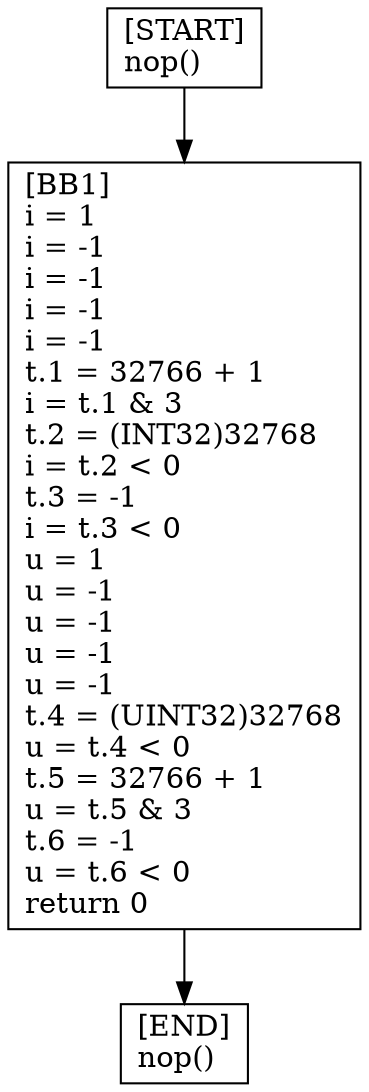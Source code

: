 digraph {
  node [shape=box]
  END [label="[END]\lnop()\l"];
  START [label="[START]\lnop()\l"];
  BB1 [label="[BB1]\li = 1\li = -1\li = -1\li = -1\li = -1\lt.1 = 32766 + 1\li = t.1 & 3\lt.2 = (INT32)32768\li = t.2 < 0\lt.3 = -1\li = t.3 < 0\lu = 1\lu = -1\lu = -1\lu = -1\lu = -1\lt.4 = (UINT32)32768\lu = t.4 < 0\lt.5 = 32766 + 1\lu = t.5 & 3\lt.6 = -1\lu = t.6 < 0\lreturn 0\l"];
  START -> BB1;
  BB1 -> END;
}
